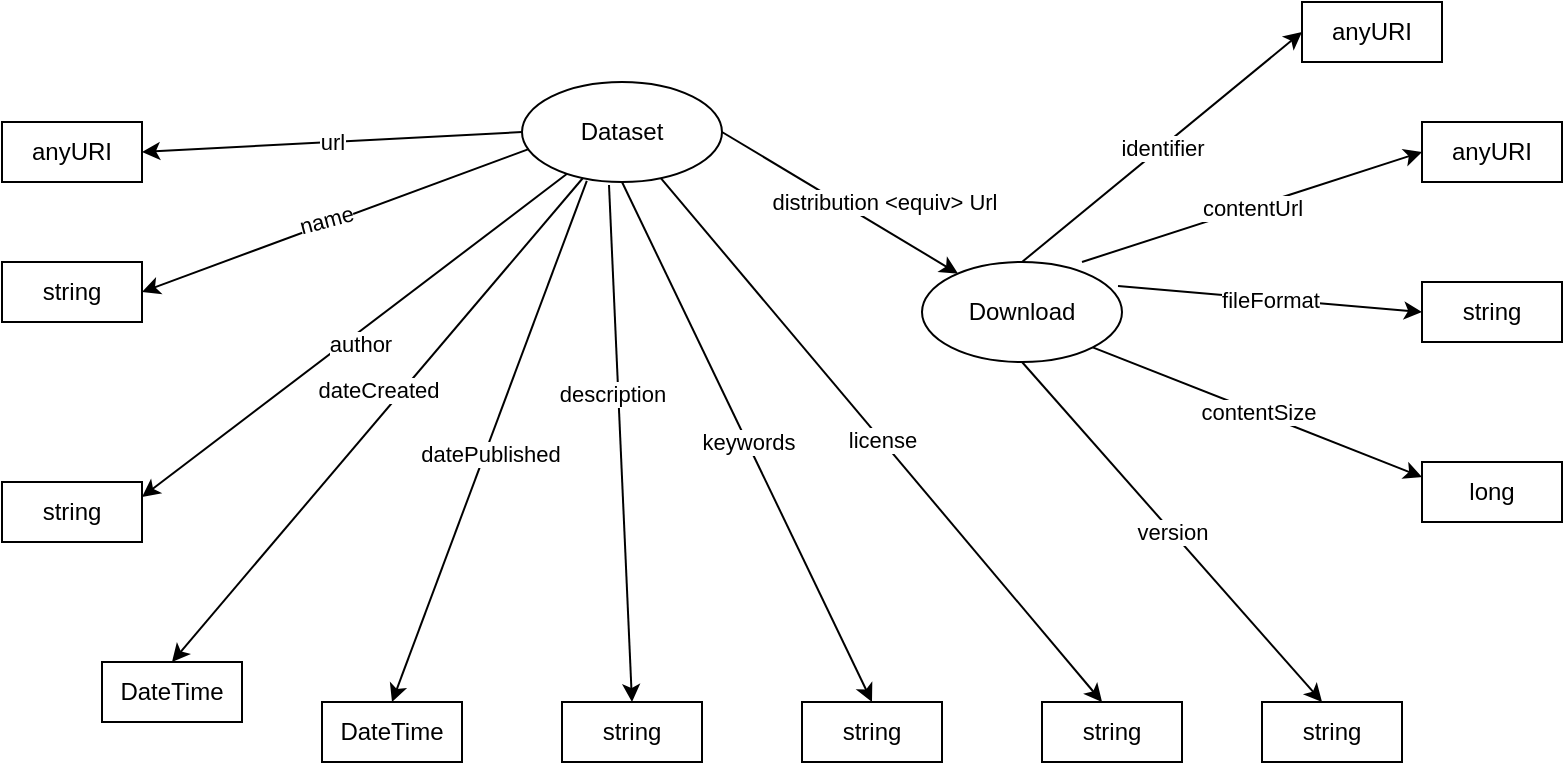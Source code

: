 <mxfile version="13.6.2" type="device"><diagram id="nZEMLuXTXOoMy3fmVwtT" name="Page-1"><mxGraphModel dx="900" dy="544" grid="1" gridSize="10" guides="1" tooltips="1" connect="1" arrows="1" fold="1" page="1" pageScale="1" pageWidth="827" pageHeight="1169" math="0" shadow="0"><root><mxCell id="0"/><mxCell id="1" parent="0"/><mxCell id="W7DXNujPYdFchfzcRCg3-1" value="Dataset" style="ellipse;whiteSpace=wrap;html=1;" parent="1" vertex="1"><mxGeometry x="300" y="50" width="100" height="50" as="geometry"/></mxCell><mxCell id="W7DXNujPYdFchfzcRCg3-2" value="anyURI" style="rounded=0;whiteSpace=wrap;html=1;" parent="1" vertex="1"><mxGeometry x="40" y="70" width="70" height="30" as="geometry"/></mxCell><mxCell id="W7DXNujPYdFchfzcRCg3-3" value="" style="endArrow=classic;html=1;entryX=1;entryY=0.5;entryDx=0;entryDy=0;exitX=0;exitY=0.5;exitDx=0;exitDy=0;" parent="1" source="W7DXNujPYdFchfzcRCg3-1" target="W7DXNujPYdFchfzcRCg3-2" edge="1"><mxGeometry relative="1" as="geometry"><mxPoint x="380" y="131" as="sourcePoint"/><mxPoint x="460" y="420" as="targetPoint"/></mxGeometry></mxCell><mxCell id="W7DXNujPYdFchfzcRCg3-4" value="url" style="edgeLabel;resizable=0;html=1;align=center;verticalAlign=middle;" parent="W7DXNujPYdFchfzcRCg3-3" connectable="0" vertex="1"><mxGeometry relative="1" as="geometry"/></mxCell><mxCell id="W7DXNujPYdFchfzcRCg3-5" value="string" style="rounded=0;whiteSpace=wrap;html=1;" parent="1" vertex="1"><mxGeometry x="40" y="140" width="70" height="30" as="geometry"/></mxCell><mxCell id="W7DXNujPYdFchfzcRCg3-6" value="string" style="rounded=0;whiteSpace=wrap;html=1;" parent="1" vertex="1"><mxGeometry x="40" y="250" width="70" height="30" as="geometry"/></mxCell><mxCell id="W7DXNujPYdFchfzcRCg3-7" value="DateTime" style="rounded=0;whiteSpace=wrap;html=1;" parent="1" vertex="1"><mxGeometry x="90" y="340" width="70" height="30" as="geometry"/></mxCell><mxCell id="W7DXNujPYdFchfzcRCg3-8" value="DateTime" style="rounded=0;whiteSpace=wrap;html=1;" parent="1" vertex="1"><mxGeometry x="200" y="360" width="70" height="30" as="geometry"/></mxCell><mxCell id="W7DXNujPYdFchfzcRCg3-9" value="string" style="rounded=0;whiteSpace=wrap;html=1;" parent="1" vertex="1"><mxGeometry x="320" y="360" width="70" height="30" as="geometry"/></mxCell><mxCell id="W7DXNujPYdFchfzcRCg3-10" value="" style="endArrow=classic;html=1;exitX=0.033;exitY=0.671;exitDx=0;exitDy=0;exitPerimeter=0;entryX=1;entryY=0.5;entryDx=0;entryDy=0;" parent="1" source="W7DXNujPYdFchfzcRCg3-1" target="W7DXNujPYdFchfzcRCg3-5" edge="1"><mxGeometry relative="1" as="geometry"><mxPoint x="360" y="420" as="sourcePoint"/><mxPoint x="460" y="420" as="targetPoint"/><Array as="points"/></mxGeometry></mxCell><mxCell id="W7DXNujPYdFchfzcRCg3-11" value="name" style="edgeLabel;resizable=0;html=1;align=center;verticalAlign=middle;rotation=-15;" parent="W7DXNujPYdFchfzcRCg3-10" connectable="0" vertex="1"><mxGeometry relative="1" as="geometry"><mxPoint x="-5.14" as="offset"/></mxGeometry></mxCell><mxCell id="W7DXNujPYdFchfzcRCg3-12" value="" style="endArrow=classic;html=1;entryX=1;entryY=0.25;entryDx=0;entryDy=0;" parent="1" source="W7DXNujPYdFchfzcRCg3-1" target="W7DXNujPYdFchfzcRCg3-6" edge="1"><mxGeometry relative="1" as="geometry"><mxPoint x="372" y="114" as="sourcePoint"/><mxPoint x="460" y="420" as="targetPoint"/></mxGeometry></mxCell><mxCell id="W7DXNujPYdFchfzcRCg3-13" value="author" style="edgeLabel;resizable=0;html=1;align=center;verticalAlign=middle;" parent="W7DXNujPYdFchfzcRCg3-12" connectable="0" vertex="1"><mxGeometry relative="1" as="geometry"><mxPoint x="2.6" y="4.29" as="offset"/></mxGeometry></mxCell><mxCell id="W7DXNujPYdFchfzcRCg3-14" value="" style="endArrow=classic;html=1;entryX=0.5;entryY=0;entryDx=0;entryDy=0;" parent="1" source="W7DXNujPYdFchfzcRCg3-1" target="W7DXNujPYdFchfzcRCg3-7" edge="1"><mxGeometry relative="1" as="geometry"><mxPoint x="360" y="420" as="sourcePoint"/><mxPoint x="460" y="420" as="targetPoint"/></mxGeometry></mxCell><mxCell id="W7DXNujPYdFchfzcRCg3-15" value="dateCreated" style="edgeLabel;resizable=0;html=1;align=center;verticalAlign=middle;" parent="W7DXNujPYdFchfzcRCg3-14" connectable="0" vertex="1"><mxGeometry relative="1" as="geometry"><mxPoint y="-15.17" as="offset"/></mxGeometry></mxCell><mxCell id="W7DXNujPYdFchfzcRCg3-16" value="" style="endArrow=classic;html=1;exitX=0.324;exitY=0.988;exitDx=0;exitDy=0;entryX=0.5;entryY=0;entryDx=0;entryDy=0;exitPerimeter=0;" parent="1" source="W7DXNujPYdFchfzcRCg3-1" target="W7DXNujPYdFchfzcRCg3-8" edge="1"><mxGeometry relative="1" as="geometry"><mxPoint x="360" y="420" as="sourcePoint"/><mxPoint x="460" y="420" as="targetPoint"/></mxGeometry></mxCell><mxCell id="W7DXNujPYdFchfzcRCg3-17" value="datePublished" style="edgeLabel;resizable=0;html=1;align=center;verticalAlign=middle;" parent="W7DXNujPYdFchfzcRCg3-16" connectable="0" vertex="1"><mxGeometry relative="1" as="geometry"><mxPoint y="6.12" as="offset"/></mxGeometry></mxCell><mxCell id="W7DXNujPYdFchfzcRCg3-18" value="" style="endArrow=classic;html=1;exitX=0.435;exitY=1.03;exitDx=0;exitDy=0;entryX=0.5;entryY=0;entryDx=0;entryDy=0;exitPerimeter=0;" parent="1" source="W7DXNujPYdFchfzcRCg3-1" target="W7DXNujPYdFchfzcRCg3-9" edge="1"><mxGeometry relative="1" as="geometry"><mxPoint x="360" y="420" as="sourcePoint"/><mxPoint x="460" y="420" as="targetPoint"/></mxGeometry></mxCell><mxCell id="W7DXNujPYdFchfzcRCg3-19" value="description" style="edgeLabel;resizable=0;html=1;align=center;verticalAlign=middle;" parent="W7DXNujPYdFchfzcRCg3-18" connectable="0" vertex="1"><mxGeometry relative="1" as="geometry"><mxPoint x="-4.15" y="-24.8" as="offset"/></mxGeometry></mxCell><mxCell id="W7DXNujPYdFchfzcRCg3-20" value="string" style="rounded=0;whiteSpace=wrap;html=1;" parent="1" vertex="1"><mxGeometry x="440" y="360" width="70" height="30" as="geometry"/></mxCell><mxCell id="W7DXNujPYdFchfzcRCg3-21" value="" style="endArrow=classic;html=1;entryX=0.5;entryY=0;entryDx=0;entryDy=0;exitX=0.5;exitY=1;exitDx=0;exitDy=0;" parent="1" source="W7DXNujPYdFchfzcRCg3-1" target="W7DXNujPYdFchfzcRCg3-20" edge="1"><mxGeometry relative="1" as="geometry"><mxPoint x="610" y="170" as="sourcePoint"/><mxPoint x="460" y="420" as="targetPoint"/></mxGeometry></mxCell><mxCell id="W7DXNujPYdFchfzcRCg3-22" value="keywords" style="edgeLabel;resizable=0;html=1;align=center;verticalAlign=middle;" parent="W7DXNujPYdFchfzcRCg3-21" connectable="0" vertex="1"><mxGeometry relative="1" as="geometry"/></mxCell><mxCell id="W7DXNujPYdFchfzcRCg3-23" value="string" style="rounded=0;whiteSpace=wrap;html=1;" parent="1" vertex="1"><mxGeometry x="560" y="360" width="70" height="30" as="geometry"/></mxCell><mxCell id="W7DXNujPYdFchfzcRCg3-24" value="string" style="rounded=0;whiteSpace=wrap;html=1;" parent="1" vertex="1"><mxGeometry x="670" y="360" width="70" height="30" as="geometry"/></mxCell><mxCell id="W7DXNujPYdFchfzcRCg3-25" value="" style="endArrow=classic;html=1;entryX=0.429;entryY=0;entryDx=0;entryDy=0;entryPerimeter=0;" parent="1" source="W7DXNujPYdFchfzcRCg3-1" target="W7DXNujPYdFchfzcRCg3-23" edge="1"><mxGeometry relative="1" as="geometry"><mxPoint x="440" y="113" as="sourcePoint"/><mxPoint x="460" y="340" as="targetPoint"/></mxGeometry></mxCell><mxCell id="W7DXNujPYdFchfzcRCg3-26" value="license" style="edgeLabel;resizable=0;html=1;align=center;verticalAlign=middle;" parent="W7DXNujPYdFchfzcRCg3-25" connectable="0" vertex="1"><mxGeometry relative="1" as="geometry"/></mxCell><mxCell id="W7DXNujPYdFchfzcRCg3-27" value="" style="endArrow=classic;html=1;exitX=0.5;exitY=1;exitDx=0;exitDy=0;entryX=0.429;entryY=0;entryDx=0;entryDy=0;entryPerimeter=0;" parent="1" source="UuLNOTbmR2l7n5OTxLjS-1" target="W7DXNujPYdFchfzcRCg3-24" edge="1"><mxGeometry relative="1" as="geometry"><mxPoint x="360" y="340" as="sourcePoint"/><mxPoint x="460" y="340" as="targetPoint"/></mxGeometry></mxCell><mxCell id="W7DXNujPYdFchfzcRCg3-28" value="version" style="edgeLabel;resizable=0;html=1;align=center;verticalAlign=middle;" parent="W7DXNujPYdFchfzcRCg3-27" connectable="0" vertex="1"><mxGeometry relative="1" as="geometry"/></mxCell><mxCell id="W7DXNujPYdFchfzcRCg3-29" value="long" style="rounded=0;whiteSpace=wrap;html=1;" parent="1" vertex="1"><mxGeometry x="750" y="240" width="70" height="30" as="geometry"/></mxCell><mxCell id="W7DXNujPYdFchfzcRCg3-30" value="string" style="rounded=0;whiteSpace=wrap;html=1;" parent="1" vertex="1"><mxGeometry x="750" y="150" width="70" height="30" as="geometry"/></mxCell><mxCell id="W7DXNujPYdFchfzcRCg3-31" value="anyURI" style="rounded=0;whiteSpace=wrap;html=1;" parent="1" vertex="1"><mxGeometry x="750" y="70" width="70" height="30" as="geometry"/></mxCell><mxCell id="W7DXNujPYdFchfzcRCg3-32" value="" style="endArrow=classic;html=1;entryX=0;entryY=0.25;entryDx=0;entryDy=0;exitX=1;exitY=1;exitDx=0;exitDy=0;" parent="1" source="UuLNOTbmR2l7n5OTxLjS-1" target="W7DXNujPYdFchfzcRCg3-29" edge="1"><mxGeometry relative="1" as="geometry"><mxPoint x="470" y="95" as="sourcePoint"/><mxPoint x="460" y="340" as="targetPoint"/></mxGeometry></mxCell><mxCell id="W7DXNujPYdFchfzcRCg3-33" value="contentSize" style="edgeLabel;resizable=0;html=1;align=center;verticalAlign=middle;" parent="W7DXNujPYdFchfzcRCg3-32" connectable="0" vertex="1"><mxGeometry relative="1" as="geometry"/></mxCell><mxCell id="W7DXNujPYdFchfzcRCg3-34" value="" style="endArrow=classic;html=1;entryX=0;entryY=0.5;entryDx=0;entryDy=0;exitX=0.98;exitY=0.24;exitDx=0;exitDy=0;exitPerimeter=0;" parent="1" source="UuLNOTbmR2l7n5OTxLjS-1" target="W7DXNujPYdFchfzcRCg3-30" edge="1"><mxGeometry relative="1" as="geometry"><mxPoint x="478" y="81" as="sourcePoint"/><mxPoint x="460" y="340" as="targetPoint"/></mxGeometry></mxCell><mxCell id="W7DXNujPYdFchfzcRCg3-35" value="fileFormat" style="edgeLabel;resizable=0;html=1;align=center;verticalAlign=middle;" parent="W7DXNujPYdFchfzcRCg3-34" connectable="0" vertex="1"><mxGeometry relative="1" as="geometry"/></mxCell><mxCell id="W7DXNujPYdFchfzcRCg3-36" value="" style="endArrow=classic;html=1;entryX=0;entryY=0.5;entryDx=0;entryDy=0;exitX=0.8;exitY=0;exitDx=0;exitDy=0;exitPerimeter=0;" parent="1" source="UuLNOTbmR2l7n5OTxLjS-1" target="W7DXNujPYdFchfzcRCg3-31" edge="1"><mxGeometry relative="1" as="geometry"><mxPoint x="480" y="80" as="sourcePoint"/><mxPoint x="460" y="340" as="targetPoint"/></mxGeometry></mxCell><mxCell id="W7DXNujPYdFchfzcRCg3-37" value="contentUrl" style="edgeLabel;resizable=0;html=1;align=center;verticalAlign=middle;" parent="W7DXNujPYdFchfzcRCg3-36" connectable="0" vertex="1"><mxGeometry relative="1" as="geometry"/></mxCell><mxCell id="UuLNOTbmR2l7n5OTxLjS-1" value="Download" style="ellipse;whiteSpace=wrap;html=1;" parent="1" vertex="1"><mxGeometry x="500" y="140" width="100" height="50" as="geometry"/></mxCell><mxCell id="UuLNOTbmR2l7n5OTxLjS-2" value="" style="endArrow=classic;html=1;exitX=1;exitY=0.5;exitDx=0;exitDy=0;" parent="1" source="W7DXNujPYdFchfzcRCg3-1" target="UuLNOTbmR2l7n5OTxLjS-1" edge="1"><mxGeometry relative="1" as="geometry"><mxPoint x="360" y="420" as="sourcePoint"/><mxPoint x="460" y="420" as="targetPoint"/></mxGeometry></mxCell><mxCell id="UuLNOTbmR2l7n5OTxLjS-3" value="distribution &amp;lt;equiv&amp;gt; Url" style="edgeLabel;resizable=0;html=1;align=center;verticalAlign=middle;" parent="UuLNOTbmR2l7n5OTxLjS-2" connectable="0" vertex="1"><mxGeometry relative="1" as="geometry"><mxPoint x="21.12" y="-0.33" as="offset"/></mxGeometry></mxCell><mxCell id="Fufwcsx0dlpQNQkPCuGg-1" value="anyURI" style="rounded=0;whiteSpace=wrap;html=1;" parent="1" vertex="1"><mxGeometry x="690" y="10" width="70" height="30" as="geometry"/></mxCell><mxCell id="Fufwcsx0dlpQNQkPCuGg-2" value="" style="endArrow=classic;html=1;exitX=0.5;exitY=0;exitDx=0;exitDy=0;entryX=0;entryY=0.5;entryDx=0;entryDy=0;" parent="1" source="UuLNOTbmR2l7n5OTxLjS-1" target="Fufwcsx0dlpQNQkPCuGg-1" edge="1"><mxGeometry relative="1" as="geometry"><mxPoint x="360" y="420" as="sourcePoint"/><mxPoint x="460" y="420" as="targetPoint"/></mxGeometry></mxCell><mxCell id="Fufwcsx0dlpQNQkPCuGg-3" value="identifier" style="edgeLabel;resizable=0;html=1;align=center;verticalAlign=middle;" parent="Fufwcsx0dlpQNQkPCuGg-2" connectable="0" vertex="1"><mxGeometry relative="1" as="geometry"/></mxCell></root></mxGraphModel></diagram></mxfile>